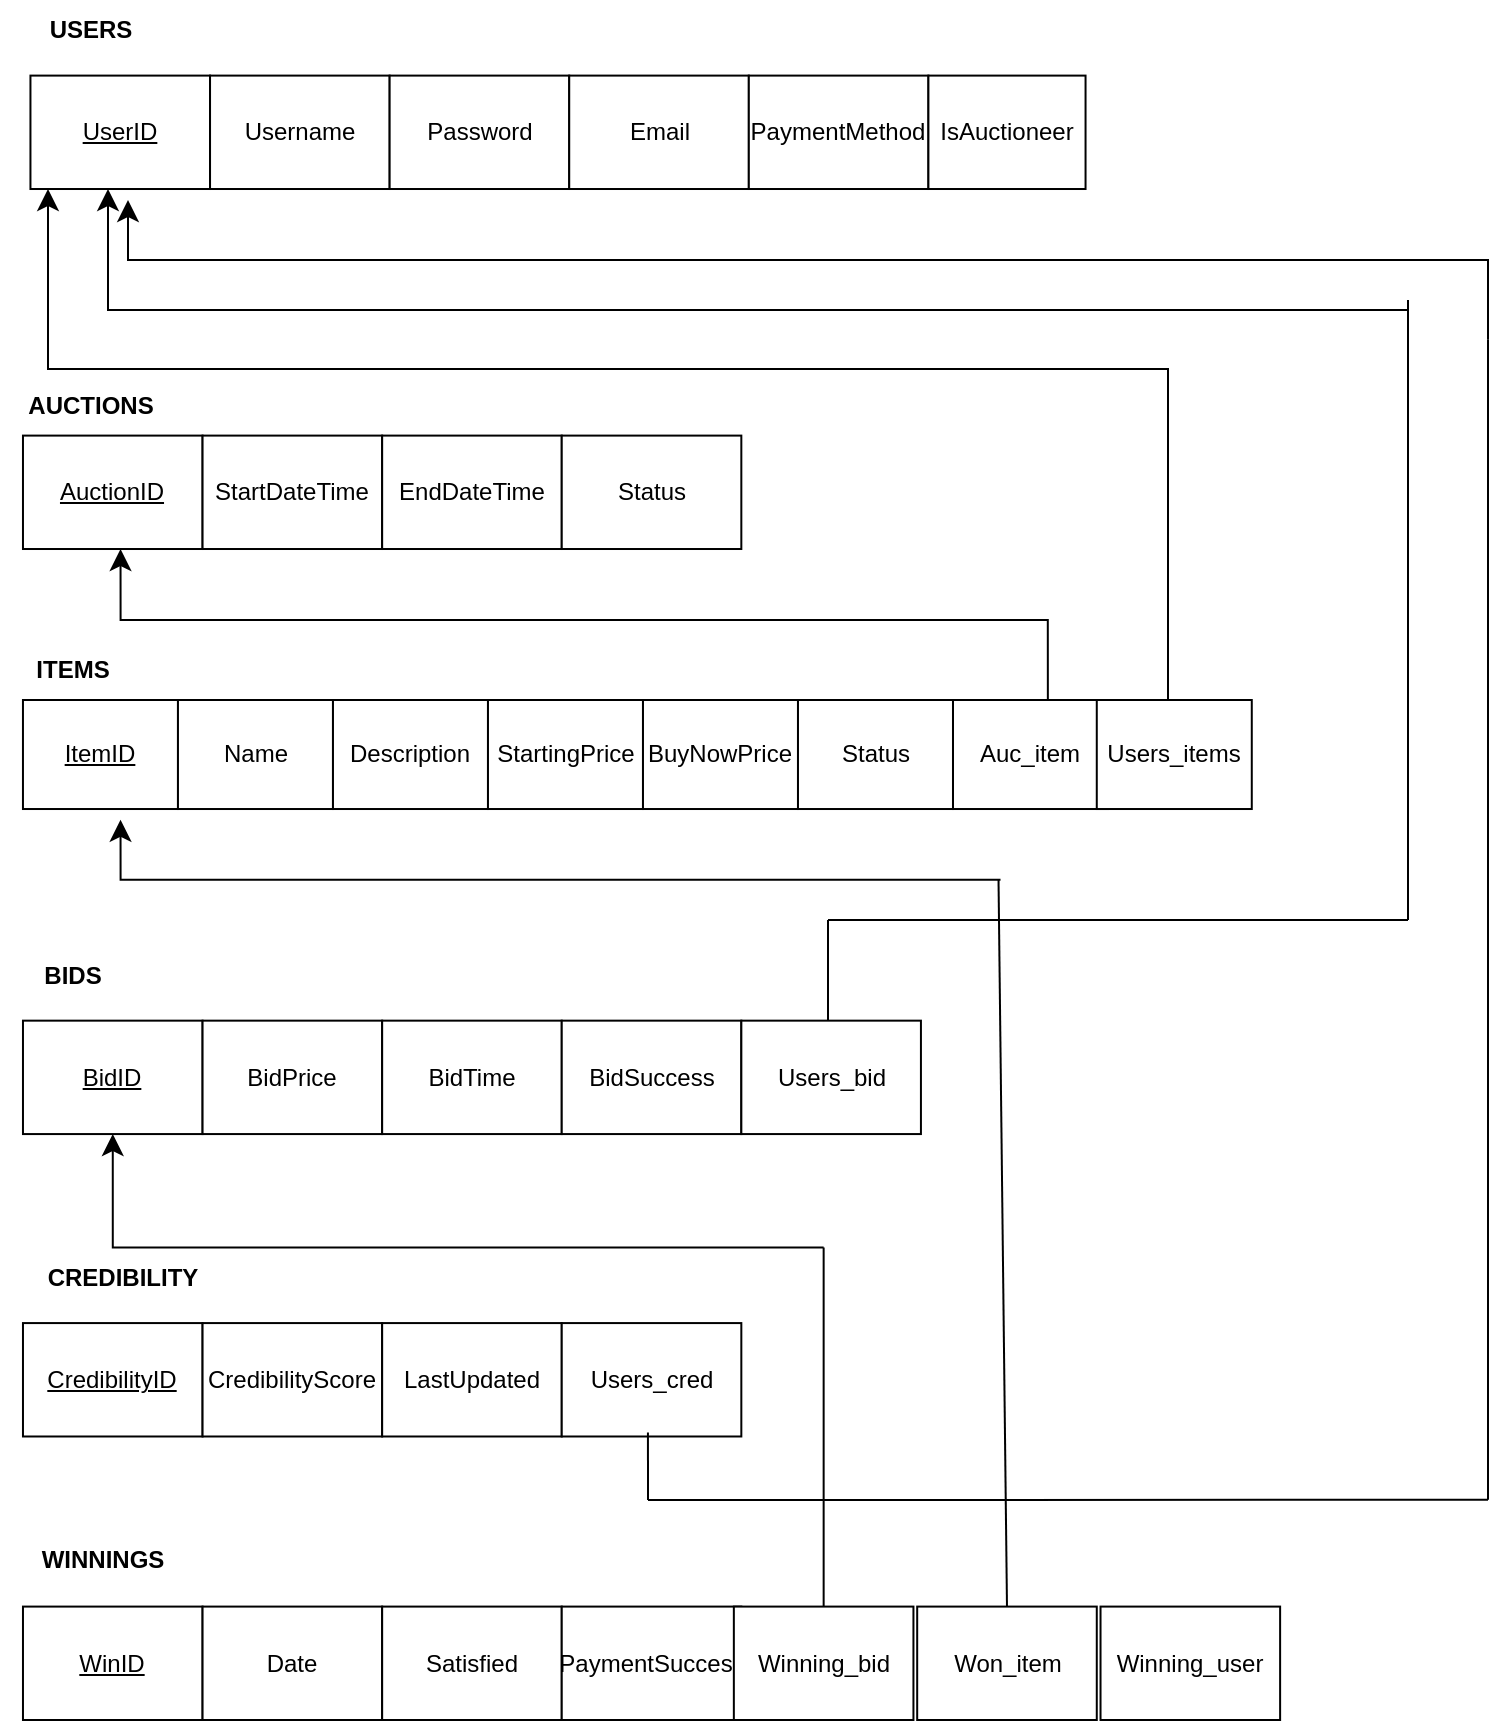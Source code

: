 <mxfile version="24.8.4">
  <diagram name="Page-1" id="BnYVNKoPdC0fC8qjrAS4">
    <mxGraphModel dx="1004" dy="637" grid="1" gridSize="10" guides="1" tooltips="1" connect="1" arrows="1" fold="1" page="1" pageScale="1" pageWidth="850" pageHeight="1100" math="0" shadow="0">
      <root>
        <mxCell id="0" />
        <mxCell id="1" parent="0" />
        <mxCell id="_s3bPg3lB8pmkuJawsRT-1" value="&lt;u&gt;UserID&lt;/u&gt;" style="rounded=0;whiteSpace=wrap;html=1;container=0;" vertex="1" parent="1">
          <mxGeometry x="41.224" y="67.802" width="89.796" height="56.703" as="geometry" />
        </mxCell>
        <mxCell id="_s3bPg3lB8pmkuJawsRT-2" value="Username" style="rounded=0;whiteSpace=wrap;html=1;container=0;" vertex="1" parent="1">
          <mxGeometry x="131.02" y="67.802" width="89.796" height="56.703" as="geometry" />
        </mxCell>
        <mxCell id="_s3bPg3lB8pmkuJawsRT-3" value="Password" style="rounded=0;whiteSpace=wrap;html=1;container=0;" vertex="1" parent="1">
          <mxGeometry x="220.816" y="67.802" width="89.796" height="56.703" as="geometry" />
        </mxCell>
        <mxCell id="_s3bPg3lB8pmkuJawsRT-4" value="Email" style="rounded=0;whiteSpace=wrap;html=1;container=0;" vertex="1" parent="1">
          <mxGeometry x="310.612" y="67.802" width="89.796" height="56.703" as="geometry" />
        </mxCell>
        <mxCell id="_s3bPg3lB8pmkuJawsRT-5" value="PaymentMethod" style="rounded=0;whiteSpace=wrap;html=1;container=0;" vertex="1" parent="1">
          <mxGeometry x="400.408" y="67.802" width="89.796" height="56.703" as="geometry" />
        </mxCell>
        <mxCell id="_s3bPg3lB8pmkuJawsRT-6" value="IsAuctioneer" style="rounded=0;whiteSpace=wrap;html=1;container=0;" vertex="1" parent="1">
          <mxGeometry x="490.204" y="67.802" width="78.571" height="56.703" as="geometry" />
        </mxCell>
        <mxCell id="_s3bPg3lB8pmkuJawsRT-7" value="&lt;b&gt;USERS&lt;/b&gt;" style="text;html=1;align=center;verticalAlign=middle;resizable=0;points=[];autosize=1;strokeColor=none;fillColor=none;container=0;" vertex="1" parent="1">
          <mxGeometry x="41.224" y="30" width="60" height="30" as="geometry" />
        </mxCell>
        <mxCell id="_s3bPg3lB8pmkuJawsRT-14" value="&lt;b&gt;ITEMS&lt;/b&gt;" style="text;html=1;align=center;verticalAlign=middle;resizable=0;points=[];autosize=1;strokeColor=none;fillColor=none;container=0;" vertex="1" parent="1">
          <mxGeometry x="32.484" y="350.0" width="60" height="30" as="geometry" />
        </mxCell>
        <mxCell id="_s3bPg3lB8pmkuJawsRT-20" value="&lt;u&gt;BidID&lt;/u&gt;" style="rounded=0;whiteSpace=wrap;html=1;container=0;" vertex="1" parent="1">
          <mxGeometry x="37.483" y="540.33" width="89.796" height="56.703" as="geometry" />
        </mxCell>
        <mxCell id="_s3bPg3lB8pmkuJawsRT-21" value="BidPrice" style="rounded=0;whiteSpace=wrap;html=1;container=0;" vertex="1" parent="1">
          <mxGeometry x="127.279" y="540.33" width="89.796" height="56.703" as="geometry" />
        </mxCell>
        <mxCell id="_s3bPg3lB8pmkuJawsRT-22" value="BidTime" style="rounded=0;whiteSpace=wrap;html=1;container=0;" vertex="1" parent="1">
          <mxGeometry x="217.075" y="540.33" width="89.796" height="56.703" as="geometry" />
        </mxCell>
        <mxCell id="_s3bPg3lB8pmkuJawsRT-23" value="BidSuccess" style="rounded=0;whiteSpace=wrap;html=1;container=0;" vertex="1" parent="1">
          <mxGeometry x="306.871" y="540.33" width="89.796" height="56.703" as="geometry" />
        </mxCell>
        <mxCell id="_s3bPg3lB8pmkuJawsRT-24" value="&lt;b&gt;BIDS&lt;/b&gt;" style="text;html=1;align=center;verticalAlign=middle;resizable=0;points=[];autosize=1;strokeColor=none;fillColor=none;container=0;" vertex="1" parent="1">
          <mxGeometry x="37.483" y="502.527" width="50" height="30" as="geometry" />
        </mxCell>
        <mxCell id="_s3bPg3lB8pmkuJawsRT-25" value="&lt;u&gt;CredibilityID&lt;/u&gt;" style="rounded=0;whiteSpace=wrap;html=1;container=0;" vertex="1" parent="1">
          <mxGeometry x="37.483" y="691.538" width="89.796" height="56.703" as="geometry" />
        </mxCell>
        <mxCell id="_s3bPg3lB8pmkuJawsRT-26" value="CredibilityScore" style="rounded=0;whiteSpace=wrap;html=1;container=0;" vertex="1" parent="1">
          <mxGeometry x="127.279" y="691.538" width="89.796" height="56.703" as="geometry" />
        </mxCell>
        <mxCell id="_s3bPg3lB8pmkuJawsRT-27" value="LastUpdated" style="rounded=0;whiteSpace=wrap;html=1;container=0;" vertex="1" parent="1">
          <mxGeometry x="217.075" y="691.538" width="89.796" height="56.703" as="geometry" />
        </mxCell>
        <mxCell id="_s3bPg3lB8pmkuJawsRT-28" value="&lt;b&gt;CREDIBILITY&lt;/b&gt;" style="text;html=1;align=center;verticalAlign=middle;resizable=0;points=[];autosize=1;strokeColor=none;fillColor=none;container=0;" vertex="1" parent="1">
          <mxGeometry x="37.483" y="653.736" width="100" height="30" as="geometry" />
        </mxCell>
        <mxCell id="_s3bPg3lB8pmkuJawsRT-29" value="&lt;u&gt;WinID&lt;/u&gt;" style="rounded=0;whiteSpace=wrap;html=1;container=0;" vertex="1" parent="1">
          <mxGeometry x="37.483" y="833.297" width="89.796" height="56.703" as="geometry" />
        </mxCell>
        <mxCell id="_s3bPg3lB8pmkuJawsRT-30" value="Date" style="rounded=0;whiteSpace=wrap;html=1;container=0;" vertex="1" parent="1">
          <mxGeometry x="127.279" y="833.297" width="89.796" height="56.703" as="geometry" />
        </mxCell>
        <mxCell id="_s3bPg3lB8pmkuJawsRT-31" value="Satisfied" style="rounded=0;whiteSpace=wrap;html=1;container=0;" vertex="1" parent="1">
          <mxGeometry x="217.075" y="833.297" width="89.796" height="56.703" as="geometry" />
        </mxCell>
        <mxCell id="_s3bPg3lB8pmkuJawsRT-32" value="PaymentSuccess" style="rounded=0;whiteSpace=wrap;html=1;container=0;" vertex="1" parent="1">
          <mxGeometry x="306.871" y="833.297" width="89.796" height="56.703" as="geometry" />
        </mxCell>
        <mxCell id="_s3bPg3lB8pmkuJawsRT-33" value="&lt;b&gt;WINNINGS&lt;/b&gt;" style="text;html=1;align=center;verticalAlign=middle;resizable=0;points=[];autosize=1;strokeColor=none;fillColor=none;container=0;" vertex="1" parent="1">
          <mxGeometry x="37.483" y="795.495" width="80" height="30" as="geometry" />
        </mxCell>
        <mxCell id="_s3bPg3lB8pmkuJawsRT-34" value="Winning_bid" style="rounded=0;whiteSpace=wrap;html=1;container=0;" vertex="1" parent="1">
          <mxGeometry x="392.925" y="833.297" width="89.796" height="56.703" as="geometry" />
        </mxCell>
        <mxCell id="_s3bPg3lB8pmkuJawsRT-39" value="Users_cred" style="rounded=0;whiteSpace=wrap;html=1;container=0;" vertex="1" parent="1">
          <mxGeometry x="306.871" y="691.538" width="89.796" height="56.703" as="geometry" />
        </mxCell>
        <mxCell id="_s3bPg3lB8pmkuJawsRT-42" value="" style="group" vertex="1" connectable="0" parent="1">
          <mxGeometry x="437.823" y="653.736" as="geometry" />
        </mxCell>
        <mxCell id="_s3bPg3lB8pmkuJawsRT-37" value="" style="edgeStyle=segmentEdgeStyle;endArrow=classic;html=1;curved=0;rounded=0;endSize=8;startSize=8;entryX=0.5;entryY=1;entryDx=0;entryDy=0;" edge="1" parent="_s3bPg3lB8pmkuJawsRT-42" target="_s3bPg3lB8pmkuJawsRT-20">
          <mxGeometry width="50" height="50" relative="1" as="geometry">
            <mxPoint as="sourcePoint" />
            <mxPoint x="-37.415" y="42.527" as="targetPoint" />
          </mxGeometry>
        </mxCell>
        <mxCell id="_s3bPg3lB8pmkuJawsRT-38" value="" style="endArrow=none;html=1;rounded=0;exitX=0.5;exitY=0;exitDx=0;exitDy=0;" edge="1" parent="_s3bPg3lB8pmkuJawsRT-42" source="_s3bPg3lB8pmkuJawsRT-34">
          <mxGeometry width="50" height="50" relative="1" as="geometry">
            <mxPoint x="-37.415" y="122.857" as="sourcePoint" />
            <mxPoint as="targetPoint" />
          </mxGeometry>
        </mxCell>
        <mxCell id="_s3bPg3lB8pmkuJawsRT-48" value="Won_item" style="rounded=0;whiteSpace=wrap;html=1;container=0;" vertex="1" parent="1">
          <mxGeometry x="484.595" y="833.297" width="89.796" height="56.703" as="geometry" />
        </mxCell>
        <mxCell id="_s3bPg3lB8pmkuJawsRT-53" value="" style="group" vertex="1" connectable="0" parent="1">
          <mxGeometry x="86.26" y="439.89" width="440" height="30" as="geometry" />
        </mxCell>
        <mxCell id="_s3bPg3lB8pmkuJawsRT-49" value="" style="endArrow=none;html=1;rounded=0;exitX=0.5;exitY=0;exitDx=0;exitDy=0;" edge="1" parent="_s3bPg3lB8pmkuJawsRT-53" source="_s3bPg3lB8pmkuJawsRT-48">
          <mxGeometry width="50" height="50" relative="1" as="geometry">
            <mxPoint x="140" y="250" as="sourcePoint" />
            <mxPoint x="439" y="30" as="targetPoint" />
          </mxGeometry>
        </mxCell>
        <mxCell id="_s3bPg3lB8pmkuJawsRT-52" value="" style="edgeStyle=segmentEdgeStyle;endArrow=classic;html=1;curved=0;rounded=0;endSize=8;startSize=8;" edge="1" parent="_s3bPg3lB8pmkuJawsRT-53">
          <mxGeometry width="50" height="50" relative="1" as="geometry">
            <mxPoint x="440" y="30" as="sourcePoint" />
            <mxPoint as="targetPoint" />
          </mxGeometry>
        </mxCell>
        <mxCell id="_s3bPg3lB8pmkuJawsRT-54" value="&lt;u&gt;AuctionID&lt;/u&gt;" style="rounded=0;whiteSpace=wrap;html=1;container=0;" vertex="1" parent="1">
          <mxGeometry x="37.484" y="247.801" width="89.796" height="56.703" as="geometry" />
        </mxCell>
        <mxCell id="_s3bPg3lB8pmkuJawsRT-55" value="StartDateTime" style="rounded=0;whiteSpace=wrap;html=1;container=0;" vertex="1" parent="1">
          <mxGeometry x="127.28" y="247.801" width="89.796" height="56.703" as="geometry" />
        </mxCell>
        <mxCell id="_s3bPg3lB8pmkuJawsRT-56" value="EndDateTime" style="rounded=0;whiteSpace=wrap;html=1;container=0;" vertex="1" parent="1">
          <mxGeometry x="217.076" y="247.801" width="89.796" height="56.703" as="geometry" />
        </mxCell>
        <mxCell id="_s3bPg3lB8pmkuJawsRT-57" value="Status" style="rounded=0;whiteSpace=wrap;html=1;container=0;" vertex="1" parent="1">
          <mxGeometry x="306.872" y="247.801" width="89.796" height="56.703" as="geometry" />
        </mxCell>
        <mxCell id="_s3bPg3lB8pmkuJawsRT-58" value="&lt;b&gt;AUCTIONS&lt;/b&gt;" style="text;html=1;align=center;verticalAlign=middle;resizable=0;points=[];autosize=1;strokeColor=none;fillColor=none;container=0;" vertex="1" parent="1">
          <mxGeometry x="26.22" y="217.799" width="90" height="30" as="geometry" />
        </mxCell>
        <mxCell id="_s3bPg3lB8pmkuJawsRT-43" value="" style="edgeStyle=segmentEdgeStyle;endArrow=classic;html=1;curved=0;rounded=0;endSize=8;startSize=8;" edge="1" parent="1">
          <mxGeometry width="50" height="50" relative="1" as="geometry">
            <mxPoint x="770" y="199.89" as="sourcePoint" />
            <mxPoint x="90" y="130" as="targetPoint" />
            <Array as="points">
              <mxPoint x="770" y="160" />
              <mxPoint x="90" y="160" />
            </Array>
          </mxGeometry>
        </mxCell>
        <mxCell id="_s3bPg3lB8pmkuJawsRT-44" value="" style="endArrow=none;html=1;rounded=0;" edge="1" parent="1">
          <mxGeometry width="50" height="50" relative="1" as="geometry">
            <mxPoint x="770" y="779.89" as="sourcePoint" />
            <mxPoint x="770" y="199.89" as="targetPoint" />
          </mxGeometry>
        </mxCell>
        <mxCell id="_s3bPg3lB8pmkuJawsRT-45" value="" style="endArrow=none;html=1;rounded=0;" edge="1" parent="1">
          <mxGeometry width="50" height="50" relative="1" as="geometry">
            <mxPoint x="350" y="780" as="sourcePoint" />
            <mxPoint x="770" y="779.89" as="targetPoint" />
          </mxGeometry>
        </mxCell>
        <mxCell id="_s3bPg3lB8pmkuJawsRT-46" value="" style="endArrow=none;html=1;rounded=0;entryX=0.48;entryY=0.965;entryDx=0;entryDy=0;entryPerimeter=0;" edge="1" parent="1" target="_s3bPg3lB8pmkuJawsRT-39">
          <mxGeometry width="50" height="50" relative="1" as="geometry">
            <mxPoint x="350" y="780" as="sourcePoint" />
            <mxPoint x="420" y="749.89" as="targetPoint" />
          </mxGeometry>
        </mxCell>
        <mxCell id="_s3bPg3lB8pmkuJawsRT-65" value="" style="edgeStyle=segmentEdgeStyle;endArrow=classic;html=1;curved=0;rounded=0;endSize=8;startSize=8;exitX=0.612;exitY=-0.01;exitDx=0;exitDy=0;exitPerimeter=0;" edge="1" parent="1" source="_s3bPg3lB8pmkuJawsRT-64">
          <mxGeometry width="50" height="50" relative="1" as="geometry">
            <mxPoint x="630" y="344" as="sourcePoint" />
            <mxPoint x="86.26" y="304.5" as="targetPoint" />
            <Array as="points">
              <mxPoint x="550" y="340" />
              <mxPoint x="86" y="340" />
            </Array>
          </mxGeometry>
        </mxCell>
        <mxCell id="_s3bPg3lB8pmkuJawsRT-68" value="Users_bid" style="rounded=0;whiteSpace=wrap;html=1;container=0;" vertex="1" parent="1">
          <mxGeometry x="396.671" y="540.33" width="89.796" height="56.703" as="geometry" />
        </mxCell>
        <mxCell id="_s3bPg3lB8pmkuJawsRT-69" value="" style="edgeStyle=segmentEdgeStyle;endArrow=classic;html=1;curved=0;rounded=0;endSize=8;startSize=8;" edge="1" parent="1">
          <mxGeometry width="50" height="50" relative="1" as="geometry">
            <mxPoint x="730" y="185" as="sourcePoint" />
            <mxPoint x="80" y="124.51" as="targetPoint" />
            <Array as="points">
              <mxPoint x="80" y="184.51" />
            </Array>
          </mxGeometry>
        </mxCell>
        <mxCell id="_s3bPg3lB8pmkuJawsRT-71" value="" style="endArrow=none;html=1;rounded=0;" edge="1" parent="1">
          <mxGeometry width="50" height="50" relative="1" as="geometry">
            <mxPoint x="730" y="490" as="sourcePoint" />
            <mxPoint x="730" y="180" as="targetPoint" />
          </mxGeometry>
        </mxCell>
        <mxCell id="_s3bPg3lB8pmkuJawsRT-72" value="" style="endArrow=none;html=1;rounded=0;" edge="1" parent="1">
          <mxGeometry width="50" height="50" relative="1" as="geometry">
            <mxPoint x="440" y="540" as="sourcePoint" />
            <mxPoint x="440" y="490" as="targetPoint" />
          </mxGeometry>
        </mxCell>
        <mxCell id="_s3bPg3lB8pmkuJawsRT-73" value="" style="endArrow=none;html=1;rounded=0;" edge="1" parent="1">
          <mxGeometry width="50" height="50" relative="1" as="geometry">
            <mxPoint x="440" y="490" as="sourcePoint" />
            <mxPoint x="730" y="490" as="targetPoint" />
          </mxGeometry>
        </mxCell>
        <mxCell id="_s3bPg3lB8pmkuJawsRT-74" value="Winning_user" style="rounded=0;whiteSpace=wrap;html=1;container=0;" vertex="1" parent="1">
          <mxGeometry x="576.265" y="833.297" width="89.796" height="56.703" as="geometry" />
        </mxCell>
        <mxCell id="_s3bPg3lB8pmkuJawsRT-8" value="&lt;u&gt;ItemID&lt;/u&gt;" style="rounded=0;whiteSpace=wrap;html=1;container=0;" vertex="1" parent="1">
          <mxGeometry x="37.48" y="380" width="77.502" height="54.51" as="geometry" />
        </mxCell>
        <mxCell id="_s3bPg3lB8pmkuJawsRT-9" value="Name" style="rounded=0;whiteSpace=wrap;html=1;container=0;" vertex="1" parent="1">
          <mxGeometry x="114.982" y="380" width="77.502" height="54.51" as="geometry" />
        </mxCell>
        <mxCell id="_s3bPg3lB8pmkuJawsRT-10" value="Description" style="rounded=0;whiteSpace=wrap;html=1;container=0;" vertex="1" parent="1">
          <mxGeometry x="192.485" y="380" width="77.502" height="54.51" as="geometry" />
        </mxCell>
        <mxCell id="_s3bPg3lB8pmkuJawsRT-11" value="StartingPrice" style="rounded=0;whiteSpace=wrap;html=1;container=0;" vertex="1" parent="1">
          <mxGeometry x="269.987" y="380" width="77.502" height="54.51" as="geometry" />
        </mxCell>
        <mxCell id="_s3bPg3lB8pmkuJawsRT-12" value="BuyNowPrice" style="rounded=0;whiteSpace=wrap;html=1;container=0;" vertex="1" parent="1">
          <mxGeometry x="347.489" y="380" width="77.502" height="54.51" as="geometry" />
        </mxCell>
        <mxCell id="_s3bPg3lB8pmkuJawsRT-13" value="Status" style="rounded=0;whiteSpace=wrap;html=1;container=0;" vertex="1" parent="1">
          <mxGeometry x="424.992" y="380" width="77.502" height="54.51" as="geometry" />
        </mxCell>
        <mxCell id="_s3bPg3lB8pmkuJawsRT-64" value="Auc_item" style="rounded=0;whiteSpace=wrap;html=1;container=0;" vertex="1" parent="1">
          <mxGeometry x="502.498" y="380" width="77.502" height="54.51" as="geometry" />
        </mxCell>
        <mxCell id="_s3bPg3lB8pmkuJawsRT-85" value="Users_items" style="rounded=0;whiteSpace=wrap;html=1;container=0;" vertex="1" parent="1">
          <mxGeometry x="574.388" y="380" width="77.502" height="54.51" as="geometry" />
        </mxCell>
        <mxCell id="_s3bPg3lB8pmkuJawsRT-86" value="" style="endArrow=none;html=1;rounded=0;" edge="1" parent="1">
          <mxGeometry width="50" height="50" relative="1" as="geometry">
            <mxPoint x="610" y="380" as="sourcePoint" />
            <mxPoint x="610" y="220" as="targetPoint" />
          </mxGeometry>
        </mxCell>
        <mxCell id="_s3bPg3lB8pmkuJawsRT-87" value="" style="edgeStyle=segmentEdgeStyle;endArrow=classic;html=1;curved=0;rounded=0;endSize=8;startSize=8;" edge="1" parent="1">
          <mxGeometry width="50" height="50" relative="1" as="geometry">
            <mxPoint x="610" y="220" as="sourcePoint" />
            <mxPoint x="50" y="124.51" as="targetPoint" />
            <Array as="points">
              <mxPoint x="50" y="214.51" />
            </Array>
          </mxGeometry>
        </mxCell>
      </root>
    </mxGraphModel>
  </diagram>
</mxfile>
